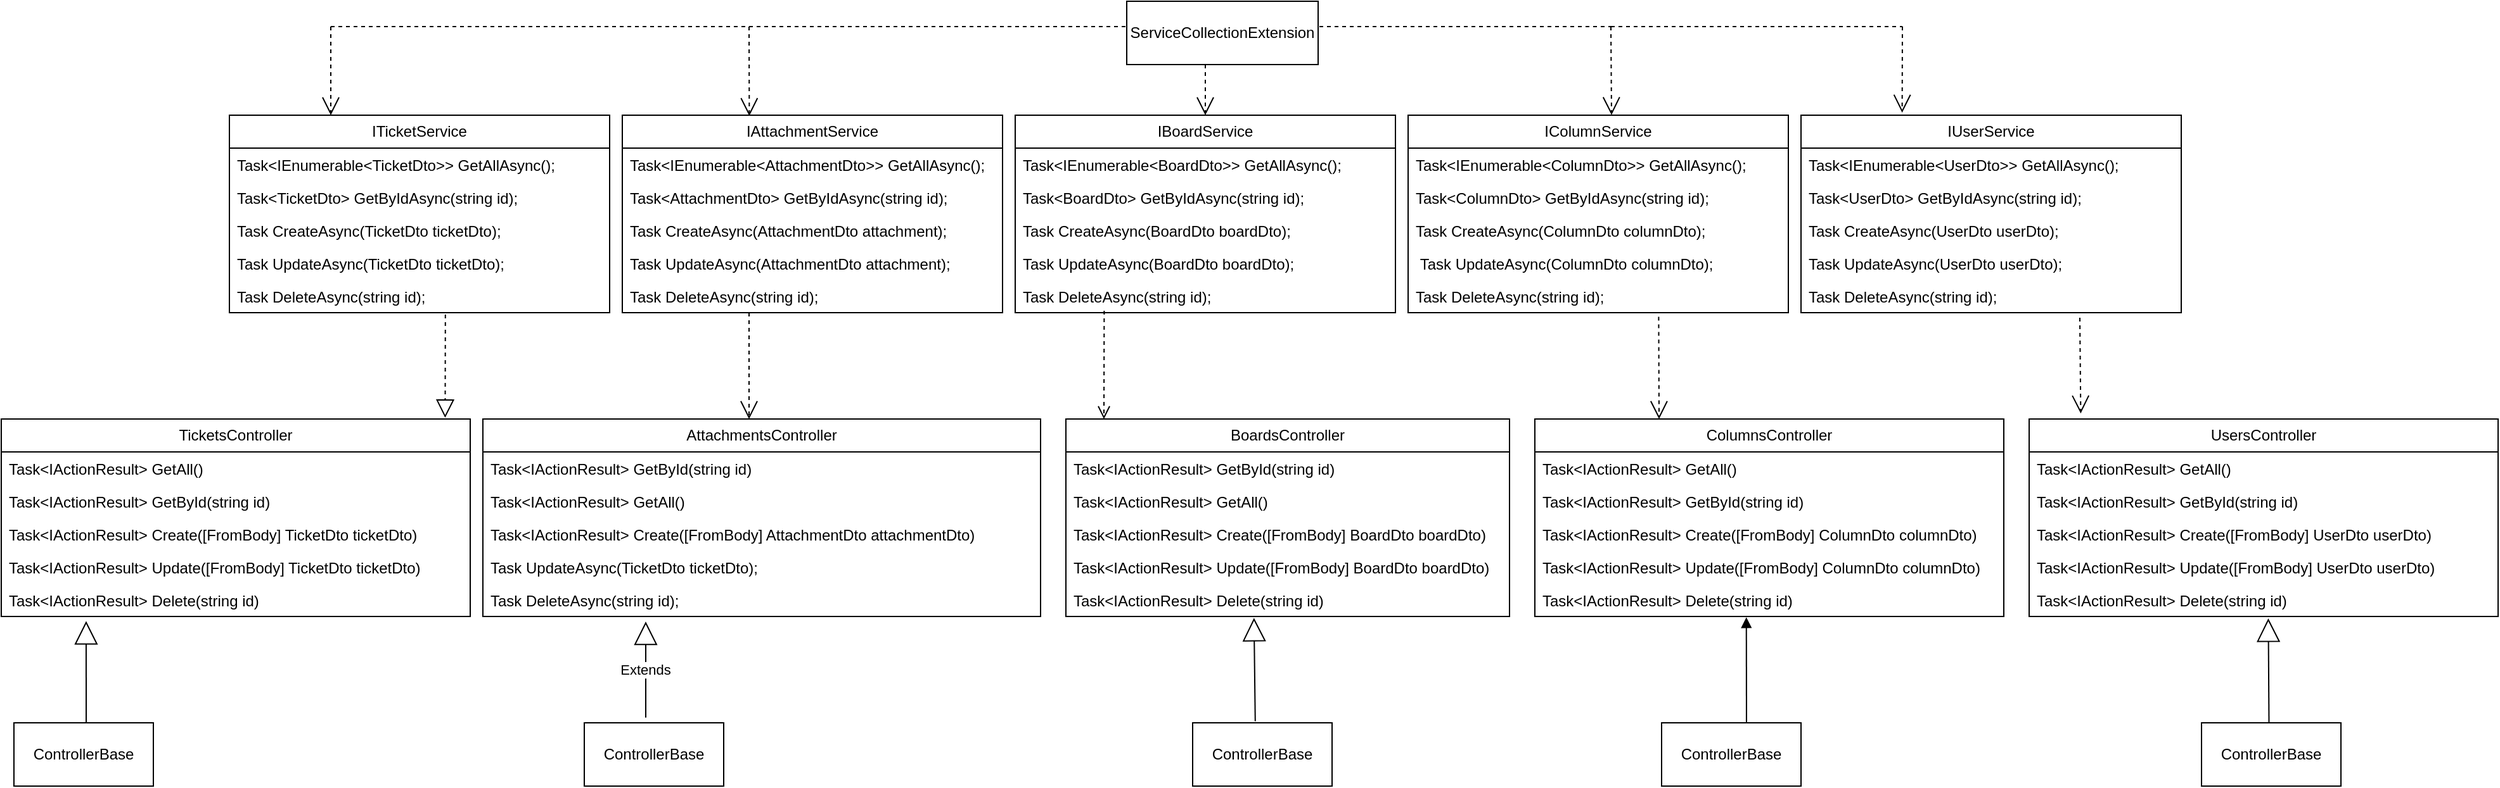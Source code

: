 <mxfile version="24.4.0" type="device">
  <diagram name="Страница — 1" id="GdhAWGmdvDHAjk9xXgg2">
    <mxGraphModel dx="3827" dy="1797" grid="1" gridSize="10" guides="1" tooltips="1" connect="1" arrows="1" fold="1" page="1" pageScale="1" pageWidth="827" pageHeight="1169" math="0" shadow="0">
      <root>
        <mxCell id="0" />
        <mxCell id="1" parent="0" />
        <mxCell id="c2CtJ0-yoynNE8FyPomI-1" value="ServiceCollectionExtension" style="html=1;whiteSpace=wrap;" vertex="1" parent="1">
          <mxGeometry x="338" y="30" width="151" height="50" as="geometry" />
        </mxCell>
        <mxCell id="c2CtJ0-yoynNE8FyPomI-6" value="IAttachmentService" style="swimlane;fontStyle=0;childLayout=stackLayout;horizontal=1;startSize=26;fillColor=none;horizontalStack=0;resizeParent=1;resizeParentMax=0;resizeLast=0;collapsible=1;marginBottom=0;whiteSpace=wrap;html=1;" vertex="1" parent="1">
          <mxGeometry x="-60" y="120" width="300" height="156" as="geometry" />
        </mxCell>
        <mxCell id="c2CtJ0-yoynNE8FyPomI-7" value="Task&amp;lt;IEnumerable&amp;lt;AttachmentDto&amp;gt;&amp;gt; GetAllAsync();" style="text;strokeColor=none;fillColor=none;align=left;verticalAlign=top;spacingLeft=4;spacingRight=4;overflow=hidden;rotatable=0;points=[[0,0.5],[1,0.5]];portConstraint=eastwest;whiteSpace=wrap;html=1;" vertex="1" parent="c2CtJ0-yoynNE8FyPomI-6">
          <mxGeometry y="26" width="300" height="26" as="geometry" />
        </mxCell>
        <mxCell id="c2CtJ0-yoynNE8FyPomI-8" value="Task&amp;lt;AttachmentDto&amp;gt; GetByIdAsync(string id);" style="text;strokeColor=none;fillColor=none;align=left;verticalAlign=top;spacingLeft=4;spacingRight=4;overflow=hidden;rotatable=0;points=[[0,0.5],[1,0.5]];portConstraint=eastwest;whiteSpace=wrap;html=1;" vertex="1" parent="c2CtJ0-yoynNE8FyPomI-6">
          <mxGeometry y="52" width="300" height="26" as="geometry" />
        </mxCell>
        <mxCell id="c2CtJ0-yoynNE8FyPomI-9" value="Task CreateAsync(AttachmentDto attachment);" style="text;strokeColor=none;fillColor=none;align=left;verticalAlign=top;spacingLeft=4;spacingRight=4;overflow=hidden;rotatable=0;points=[[0,0.5],[1,0.5]];portConstraint=eastwest;whiteSpace=wrap;html=1;" vertex="1" parent="c2CtJ0-yoynNE8FyPomI-6">
          <mxGeometry y="78" width="300" height="26" as="geometry" />
        </mxCell>
        <mxCell id="c2CtJ0-yoynNE8FyPomI-10" value="Task UpdateAsync(AttachmentDto attachment);" style="text;strokeColor=none;fillColor=none;align=left;verticalAlign=top;spacingLeft=4;spacingRight=4;overflow=hidden;rotatable=0;points=[[0,0.5],[1,0.5]];portConstraint=eastwest;whiteSpace=wrap;html=1;" vertex="1" parent="c2CtJ0-yoynNE8FyPomI-6">
          <mxGeometry y="104" width="300" height="26" as="geometry" />
        </mxCell>
        <mxCell id="c2CtJ0-yoynNE8FyPomI-11" value="Task DeleteAsync(string id);" style="text;strokeColor=none;fillColor=none;align=left;verticalAlign=top;spacingLeft=4;spacingRight=4;overflow=hidden;rotatable=0;points=[[0,0.5],[1,0.5]];portConstraint=eastwest;whiteSpace=wrap;html=1;" vertex="1" parent="c2CtJ0-yoynNE8FyPomI-6">
          <mxGeometry y="130" width="300" height="26" as="geometry" />
        </mxCell>
        <mxCell id="c2CtJ0-yoynNE8FyPomI-14" value="IBoardService" style="swimlane;fontStyle=0;childLayout=stackLayout;horizontal=1;startSize=26;fillColor=none;horizontalStack=0;resizeParent=1;resizeParentMax=0;resizeLast=0;collapsible=1;marginBottom=0;whiteSpace=wrap;html=1;" vertex="1" parent="1">
          <mxGeometry x="250" y="120" width="300" height="156" as="geometry" />
        </mxCell>
        <mxCell id="c2CtJ0-yoynNE8FyPomI-15" value="Task&amp;lt;IEnumerable&amp;lt;BoardDto&amp;gt;&amp;gt; GetAllAsync();" style="text;strokeColor=none;fillColor=none;align=left;verticalAlign=top;spacingLeft=4;spacingRight=4;overflow=hidden;rotatable=0;points=[[0,0.5],[1,0.5]];portConstraint=eastwest;whiteSpace=wrap;html=1;" vertex="1" parent="c2CtJ0-yoynNE8FyPomI-14">
          <mxGeometry y="26" width="300" height="26" as="geometry" />
        </mxCell>
        <mxCell id="c2CtJ0-yoynNE8FyPomI-16" value="Task&amp;lt;BoardDto&amp;gt; GetByIdAsync(string id);" style="text;strokeColor=none;fillColor=none;align=left;verticalAlign=top;spacingLeft=4;spacingRight=4;overflow=hidden;rotatable=0;points=[[0,0.5],[1,0.5]];portConstraint=eastwest;whiteSpace=wrap;html=1;" vertex="1" parent="c2CtJ0-yoynNE8FyPomI-14">
          <mxGeometry y="52" width="300" height="26" as="geometry" />
        </mxCell>
        <mxCell id="c2CtJ0-yoynNE8FyPomI-17" value="Task CreateAsync(BoardDto boardDto);" style="text;strokeColor=none;fillColor=none;align=left;verticalAlign=top;spacingLeft=4;spacingRight=4;overflow=hidden;rotatable=0;points=[[0,0.5],[1,0.5]];portConstraint=eastwest;whiteSpace=wrap;html=1;" vertex="1" parent="c2CtJ0-yoynNE8FyPomI-14">
          <mxGeometry y="78" width="300" height="26" as="geometry" />
        </mxCell>
        <mxCell id="c2CtJ0-yoynNE8FyPomI-18" value="Task UpdateAsync(BoardDto boardDto);" style="text;strokeColor=none;fillColor=none;align=left;verticalAlign=top;spacingLeft=4;spacingRight=4;overflow=hidden;rotatable=0;points=[[0,0.5],[1,0.5]];portConstraint=eastwest;whiteSpace=wrap;html=1;" vertex="1" parent="c2CtJ0-yoynNE8FyPomI-14">
          <mxGeometry y="104" width="300" height="26" as="geometry" />
        </mxCell>
        <mxCell id="c2CtJ0-yoynNE8FyPomI-19" value="Task DeleteAsync(string id);" style="text;strokeColor=none;fillColor=none;align=left;verticalAlign=top;spacingLeft=4;spacingRight=4;overflow=hidden;rotatable=0;points=[[0,0.5],[1,0.5]];portConstraint=eastwest;whiteSpace=wrap;html=1;" vertex="1" parent="c2CtJ0-yoynNE8FyPomI-14">
          <mxGeometry y="130" width="300" height="26" as="geometry" />
        </mxCell>
        <mxCell id="c2CtJ0-yoynNE8FyPomI-23" value="IColumnService" style="swimlane;fontStyle=0;childLayout=stackLayout;horizontal=1;startSize=26;fillColor=none;horizontalStack=0;resizeParent=1;resizeParentMax=0;resizeLast=0;collapsible=1;marginBottom=0;whiteSpace=wrap;html=1;" vertex="1" parent="1">
          <mxGeometry x="560" y="120" width="300" height="156" as="geometry" />
        </mxCell>
        <mxCell id="c2CtJ0-yoynNE8FyPomI-24" value="Task&amp;lt;IEnumerable&amp;lt;ColumnDto&amp;gt;&amp;gt; GetAllAsync();" style="text;strokeColor=none;fillColor=none;align=left;verticalAlign=top;spacingLeft=4;spacingRight=4;overflow=hidden;rotatable=0;points=[[0,0.5],[1,0.5]];portConstraint=eastwest;whiteSpace=wrap;html=1;" vertex="1" parent="c2CtJ0-yoynNE8FyPomI-23">
          <mxGeometry y="26" width="300" height="26" as="geometry" />
        </mxCell>
        <mxCell id="c2CtJ0-yoynNE8FyPomI-25" value="Task&amp;lt;ColumnDto&amp;gt; GetByIdAsync(string id);" style="text;strokeColor=none;fillColor=none;align=left;verticalAlign=top;spacingLeft=4;spacingRight=4;overflow=hidden;rotatable=0;points=[[0,0.5],[1,0.5]];portConstraint=eastwest;whiteSpace=wrap;html=1;" vertex="1" parent="c2CtJ0-yoynNE8FyPomI-23">
          <mxGeometry y="52" width="300" height="26" as="geometry" />
        </mxCell>
        <mxCell id="c2CtJ0-yoynNE8FyPomI-26" value="Task CreateAsync(ColumnDto сolumnDto);" style="text;strokeColor=none;fillColor=none;align=left;verticalAlign=top;spacingLeft=4;spacingRight=4;overflow=hidden;rotatable=0;points=[[0,0.5],[1,0.5]];portConstraint=eastwest;whiteSpace=wrap;html=1;" vertex="1" parent="c2CtJ0-yoynNE8FyPomI-23">
          <mxGeometry y="78" width="300" height="26" as="geometry" />
        </mxCell>
        <mxCell id="c2CtJ0-yoynNE8FyPomI-27" value="&amp;nbsp;Task UpdateAsync(ColumnDto сolumnDto);" style="text;strokeColor=none;fillColor=none;align=left;verticalAlign=top;spacingLeft=4;spacingRight=4;overflow=hidden;rotatable=0;points=[[0,0.5],[1,0.5]];portConstraint=eastwest;whiteSpace=wrap;html=1;" vertex="1" parent="c2CtJ0-yoynNE8FyPomI-23">
          <mxGeometry y="104" width="300" height="26" as="geometry" />
        </mxCell>
        <mxCell id="c2CtJ0-yoynNE8FyPomI-28" value="Task DeleteAsync(string id);" style="text;strokeColor=none;fillColor=none;align=left;verticalAlign=top;spacingLeft=4;spacingRight=4;overflow=hidden;rotatable=0;points=[[0,0.5],[1,0.5]];portConstraint=eastwest;whiteSpace=wrap;html=1;" vertex="1" parent="c2CtJ0-yoynNE8FyPomI-23">
          <mxGeometry y="130" width="300" height="26" as="geometry" />
        </mxCell>
        <mxCell id="c2CtJ0-yoynNE8FyPomI-31" value="ITicketService" style="swimlane;fontStyle=0;childLayout=stackLayout;horizontal=1;startSize=26;fillColor=none;horizontalStack=0;resizeParent=1;resizeParentMax=0;resizeLast=0;collapsible=1;marginBottom=0;whiteSpace=wrap;html=1;" vertex="1" parent="1">
          <mxGeometry x="-370" y="120" width="300" height="156" as="geometry" />
        </mxCell>
        <mxCell id="c2CtJ0-yoynNE8FyPomI-32" value="Task&amp;lt;IEnumerable&amp;lt;TicketDto&amp;gt;&amp;gt; GetAllAsync();" style="text;strokeColor=none;fillColor=none;align=left;verticalAlign=top;spacingLeft=4;spacingRight=4;overflow=hidden;rotatable=0;points=[[0,0.5],[1,0.5]];portConstraint=eastwest;whiteSpace=wrap;html=1;" vertex="1" parent="c2CtJ0-yoynNE8FyPomI-31">
          <mxGeometry y="26" width="300" height="26" as="geometry" />
        </mxCell>
        <mxCell id="c2CtJ0-yoynNE8FyPomI-33" value="Task&amp;lt;TicketDto&amp;gt; GetByIdAsync(string id);" style="text;strokeColor=none;fillColor=none;align=left;verticalAlign=top;spacingLeft=4;spacingRight=4;overflow=hidden;rotatable=0;points=[[0,0.5],[1,0.5]];portConstraint=eastwest;whiteSpace=wrap;html=1;" vertex="1" parent="c2CtJ0-yoynNE8FyPomI-31">
          <mxGeometry y="52" width="300" height="26" as="geometry" />
        </mxCell>
        <mxCell id="c2CtJ0-yoynNE8FyPomI-34" value="Task CreateAsync(TicketDto ticketDto);" style="text;strokeColor=none;fillColor=none;align=left;verticalAlign=top;spacingLeft=4;spacingRight=4;overflow=hidden;rotatable=0;points=[[0,0.5],[1,0.5]];portConstraint=eastwest;whiteSpace=wrap;html=1;" vertex="1" parent="c2CtJ0-yoynNE8FyPomI-31">
          <mxGeometry y="78" width="300" height="26" as="geometry" />
        </mxCell>
        <mxCell id="c2CtJ0-yoynNE8FyPomI-35" value="Task UpdateAsync(TicketDto ticketDto);" style="text;strokeColor=none;fillColor=none;align=left;verticalAlign=top;spacingLeft=4;spacingRight=4;overflow=hidden;rotatable=0;points=[[0,0.5],[1,0.5]];portConstraint=eastwest;whiteSpace=wrap;html=1;" vertex="1" parent="c2CtJ0-yoynNE8FyPomI-31">
          <mxGeometry y="104" width="300" height="26" as="geometry" />
        </mxCell>
        <mxCell id="c2CtJ0-yoynNE8FyPomI-36" value="Task DeleteAsync(string id);" style="text;strokeColor=none;fillColor=none;align=left;verticalAlign=top;spacingLeft=4;spacingRight=4;overflow=hidden;rotatable=0;points=[[0,0.5],[1,0.5]];portConstraint=eastwest;whiteSpace=wrap;html=1;" vertex="1" parent="c2CtJ0-yoynNE8FyPomI-31">
          <mxGeometry y="130" width="300" height="26" as="geometry" />
        </mxCell>
        <mxCell id="c2CtJ0-yoynNE8FyPomI-40" value="IUserService" style="swimlane;fontStyle=0;childLayout=stackLayout;horizontal=1;startSize=26;fillColor=none;horizontalStack=0;resizeParent=1;resizeParentMax=0;resizeLast=0;collapsible=1;marginBottom=0;whiteSpace=wrap;html=1;" vertex="1" parent="1">
          <mxGeometry x="870" y="120" width="300" height="156" as="geometry" />
        </mxCell>
        <mxCell id="c2CtJ0-yoynNE8FyPomI-41" value="Task&amp;lt;IEnumerable&amp;lt;UserDto&amp;gt;&amp;gt; GetAllAsync();" style="text;strokeColor=none;fillColor=none;align=left;verticalAlign=top;spacingLeft=4;spacingRight=4;overflow=hidden;rotatable=0;points=[[0,0.5],[1,0.5]];portConstraint=eastwest;whiteSpace=wrap;html=1;" vertex="1" parent="c2CtJ0-yoynNE8FyPomI-40">
          <mxGeometry y="26" width="300" height="26" as="geometry" />
        </mxCell>
        <mxCell id="c2CtJ0-yoynNE8FyPomI-42" value="Task&amp;lt;UserDto&amp;gt; GetByIdAsync(string id);" style="text;strokeColor=none;fillColor=none;align=left;verticalAlign=top;spacingLeft=4;spacingRight=4;overflow=hidden;rotatable=0;points=[[0,0.5],[1,0.5]];portConstraint=eastwest;whiteSpace=wrap;html=1;" vertex="1" parent="c2CtJ0-yoynNE8FyPomI-40">
          <mxGeometry y="52" width="300" height="26" as="geometry" />
        </mxCell>
        <mxCell id="c2CtJ0-yoynNE8FyPomI-43" value="Task CreateAsync(UserDto userDto);" style="text;strokeColor=none;fillColor=none;align=left;verticalAlign=top;spacingLeft=4;spacingRight=4;overflow=hidden;rotatable=0;points=[[0,0.5],[1,0.5]];portConstraint=eastwest;whiteSpace=wrap;html=1;" vertex="1" parent="c2CtJ0-yoynNE8FyPomI-40">
          <mxGeometry y="78" width="300" height="26" as="geometry" />
        </mxCell>
        <mxCell id="c2CtJ0-yoynNE8FyPomI-44" value="Task UpdateAsync(UserDto userDto);" style="text;strokeColor=none;fillColor=none;align=left;verticalAlign=top;spacingLeft=4;spacingRight=4;overflow=hidden;rotatable=0;points=[[0,0.5],[1,0.5]];portConstraint=eastwest;whiteSpace=wrap;html=1;" vertex="1" parent="c2CtJ0-yoynNE8FyPomI-40">
          <mxGeometry y="104" width="300" height="26" as="geometry" />
        </mxCell>
        <mxCell id="c2CtJ0-yoynNE8FyPomI-45" value="Task DeleteAsync(string id);" style="text;strokeColor=none;fillColor=none;align=left;verticalAlign=top;spacingLeft=4;spacingRight=4;overflow=hidden;rotatable=0;points=[[0,0.5],[1,0.5]];portConstraint=eastwest;whiteSpace=wrap;html=1;" vertex="1" parent="c2CtJ0-yoynNE8FyPomI-40">
          <mxGeometry y="130" width="300" height="26" as="geometry" />
        </mxCell>
        <mxCell id="c2CtJ0-yoynNE8FyPomI-47" value="" style="endArrow=none;dashed=1;html=1;rounded=0;entryX=-0.004;entryY=0.399;entryDx=0;entryDy=0;entryPerimeter=0;" edge="1" parent="1" target="c2CtJ0-yoynNE8FyPomI-1">
          <mxGeometry width="50" height="50" relative="1" as="geometry">
            <mxPoint x="-290" y="50" as="sourcePoint" />
            <mxPoint x="328" y="55.0" as="targetPoint" />
          </mxGeometry>
        </mxCell>
        <mxCell id="c2CtJ0-yoynNE8FyPomI-48" value="" style="endArrow=open;endSize=12;dashed=1;html=1;rounded=0;entryX=0.3;entryY=-0.01;entryDx=0;entryDy=0;entryPerimeter=0;" edge="1" parent="1">
          <mxGeometry width="160" relative="1" as="geometry">
            <mxPoint x="-290" y="50" as="sourcePoint" />
            <mxPoint x="-290" y="120" as="targetPoint" />
          </mxGeometry>
        </mxCell>
        <mxCell id="c2CtJ0-yoynNE8FyPomI-49" value="" style="endArrow=open;endSize=12;dashed=1;html=1;rounded=0;entryX=0.334;entryY=0.004;entryDx=0;entryDy=0;entryPerimeter=0;" edge="1" parent="1" target="c2CtJ0-yoynNE8FyPomI-6">
          <mxGeometry width="160" relative="1" as="geometry">
            <mxPoint x="40" y="50" as="sourcePoint" />
            <mxPoint x="200" y="70" as="targetPoint" />
          </mxGeometry>
        </mxCell>
        <mxCell id="c2CtJ0-yoynNE8FyPomI-50" value="" style="endArrow=open;endSize=12;dashed=1;html=1;rounded=0;entryX=0.5;entryY=0;entryDx=0;entryDy=0;" edge="1" parent="1" target="c2CtJ0-yoynNE8FyPomI-14">
          <mxGeometry width="160" relative="1" as="geometry">
            <mxPoint x="400" y="80" as="sourcePoint" />
            <mxPoint x="560" y="80" as="targetPoint" />
          </mxGeometry>
        </mxCell>
        <mxCell id="c2CtJ0-yoynNE8FyPomI-51" value="" style="endArrow=none;dashed=1;html=1;rounded=0;" edge="1" parent="1">
          <mxGeometry width="50" height="50" relative="1" as="geometry">
            <mxPoint x="490" y="50" as="sourcePoint" />
            <mxPoint x="720" y="50" as="targetPoint" />
          </mxGeometry>
        </mxCell>
        <mxCell id="c2CtJ0-yoynNE8FyPomI-52" value="" style="endArrow=open;endSize=12;dashed=1;html=1;rounded=0;entryX=0.535;entryY=-0.001;entryDx=0;entryDy=0;entryPerimeter=0;" edge="1" parent="1" target="c2CtJ0-yoynNE8FyPomI-23">
          <mxGeometry width="160" relative="1" as="geometry">
            <mxPoint x="720" y="50" as="sourcePoint" />
            <mxPoint x="880" y="70" as="targetPoint" />
          </mxGeometry>
        </mxCell>
        <mxCell id="c2CtJ0-yoynNE8FyPomI-53" value="" style="endArrow=none;dashed=1;html=1;rounded=0;" edge="1" parent="1">
          <mxGeometry width="50" height="50" relative="1" as="geometry">
            <mxPoint x="720" y="50" as="sourcePoint" />
            <mxPoint x="950" y="50" as="targetPoint" />
          </mxGeometry>
        </mxCell>
        <mxCell id="c2CtJ0-yoynNE8FyPomI-54" value="" style="endArrow=open;endSize=12;dashed=1;html=1;rounded=0;entryX=0.266;entryY=-0.013;entryDx=0;entryDy=0;entryPerimeter=0;" edge="1" parent="1" target="c2CtJ0-yoynNE8FyPomI-40">
          <mxGeometry width="160" relative="1" as="geometry">
            <mxPoint x="950" y="50" as="sourcePoint" />
            <mxPoint x="1090" y="70" as="targetPoint" />
          </mxGeometry>
        </mxCell>
        <mxCell id="c2CtJ0-yoynNE8FyPomI-57" value="" style="endArrow=block;dashed=1;endFill=0;endSize=12;html=1;rounded=0;exitX=0.568;exitY=1.057;exitDx=0;exitDy=0;exitPerimeter=0;entryX=0.587;entryY=-0.019;entryDx=0;entryDy=0;entryPerimeter=0;" edge="1" parent="1" source="c2CtJ0-yoynNE8FyPomI-36">
          <mxGeometry width="160" relative="1" as="geometry">
            <mxPoint x="-270" y="300" as="sourcePoint" />
            <mxPoint x="-199.77" y="359.05" as="targetPoint" />
          </mxGeometry>
        </mxCell>
        <mxCell id="c2CtJ0-yoynNE8FyPomI-58" value="AttachmentsController" style="swimlane;fontStyle=0;childLayout=stackLayout;horizontal=1;startSize=26;fillColor=none;horizontalStack=0;resizeParent=1;resizeParentMax=0;resizeLast=0;collapsible=1;marginBottom=0;whiteSpace=wrap;html=1;" vertex="1" parent="1">
          <mxGeometry x="-170" y="360" width="440" height="156" as="geometry" />
        </mxCell>
        <mxCell id="c2CtJ0-yoynNE8FyPomI-60" value="Task&amp;lt;IActionResult&amp;gt; GetById(string id)" style="text;strokeColor=none;fillColor=none;align=left;verticalAlign=top;spacingLeft=4;spacingRight=4;overflow=hidden;rotatable=0;points=[[0,0.5],[1,0.5]];portConstraint=eastwest;whiteSpace=wrap;html=1;" vertex="1" parent="c2CtJ0-yoynNE8FyPomI-58">
          <mxGeometry y="26" width="440" height="26" as="geometry" />
        </mxCell>
        <mxCell id="c2CtJ0-yoynNE8FyPomI-59" value="Task&amp;lt;IActionResult&amp;gt; GetAll()" style="text;strokeColor=none;fillColor=none;align=left;verticalAlign=top;spacingLeft=4;spacingRight=4;overflow=hidden;rotatable=0;points=[[0,0.5],[1,0.5]];portConstraint=eastwest;whiteSpace=wrap;html=1;" vertex="1" parent="c2CtJ0-yoynNE8FyPomI-58">
          <mxGeometry y="52" width="440" height="26" as="geometry" />
        </mxCell>
        <mxCell id="c2CtJ0-yoynNE8FyPomI-61" value="Task&amp;lt;IActionResult&amp;gt; Create([FromBody] AttachmentDto attachmentDto)" style="text;strokeColor=none;fillColor=none;align=left;verticalAlign=top;spacingLeft=4;spacingRight=4;overflow=hidden;rotatable=0;points=[[0,0.5],[1,0.5]];portConstraint=eastwest;whiteSpace=wrap;html=1;" vertex="1" parent="c2CtJ0-yoynNE8FyPomI-58">
          <mxGeometry y="78" width="440" height="26" as="geometry" />
        </mxCell>
        <mxCell id="c2CtJ0-yoynNE8FyPomI-62" value="Task UpdateAsync(TicketDto ticketDto);" style="text;strokeColor=none;fillColor=none;align=left;verticalAlign=top;spacingLeft=4;spacingRight=4;overflow=hidden;rotatable=0;points=[[0,0.5],[1,0.5]];portConstraint=eastwest;whiteSpace=wrap;html=1;" vertex="1" parent="c2CtJ0-yoynNE8FyPomI-58">
          <mxGeometry y="104" width="440" height="26" as="geometry" />
        </mxCell>
        <mxCell id="c2CtJ0-yoynNE8FyPomI-63" value="Task DeleteAsync(string id);" style="text;strokeColor=none;fillColor=none;align=left;verticalAlign=top;spacingLeft=4;spacingRight=4;overflow=hidden;rotatable=0;points=[[0,0.5],[1,0.5]];portConstraint=eastwest;whiteSpace=wrap;html=1;" vertex="1" parent="c2CtJ0-yoynNE8FyPomI-58">
          <mxGeometry y="130" width="440" height="26" as="geometry" />
        </mxCell>
        <mxCell id="c2CtJ0-yoynNE8FyPomI-64" value="" style="endArrow=open;endSize=12;dashed=1;html=1;rounded=0;" edge="1" parent="1">
          <mxGeometry width="160" relative="1" as="geometry">
            <mxPoint x="40" y="276" as="sourcePoint" />
            <mxPoint x="40" y="360" as="targetPoint" />
          </mxGeometry>
        </mxCell>
        <mxCell id="c2CtJ0-yoynNE8FyPomI-67" value="BoardsController" style="swimlane;fontStyle=0;childLayout=stackLayout;horizontal=1;startSize=26;fillColor=none;horizontalStack=0;resizeParent=1;resizeParentMax=0;resizeLast=0;collapsible=1;marginBottom=0;whiteSpace=wrap;html=1;" vertex="1" parent="1">
          <mxGeometry x="290" y="360" width="350" height="156" as="geometry" />
        </mxCell>
        <mxCell id="c2CtJ0-yoynNE8FyPomI-68" value="Task&amp;lt;IActionResult&amp;gt; GetById(string id)" style="text;strokeColor=none;fillColor=none;align=left;verticalAlign=top;spacingLeft=4;spacingRight=4;overflow=hidden;rotatable=0;points=[[0,0.5],[1,0.5]];portConstraint=eastwest;whiteSpace=wrap;html=1;" vertex="1" parent="c2CtJ0-yoynNE8FyPomI-67">
          <mxGeometry y="26" width="350" height="26" as="geometry" />
        </mxCell>
        <mxCell id="c2CtJ0-yoynNE8FyPomI-69" value="Task&amp;lt;IActionResult&amp;gt; GetAll()" style="text;strokeColor=none;fillColor=none;align=left;verticalAlign=top;spacingLeft=4;spacingRight=4;overflow=hidden;rotatable=0;points=[[0,0.5],[1,0.5]];portConstraint=eastwest;whiteSpace=wrap;html=1;" vertex="1" parent="c2CtJ0-yoynNE8FyPomI-67">
          <mxGeometry y="52" width="350" height="26" as="geometry" />
        </mxCell>
        <mxCell id="c2CtJ0-yoynNE8FyPomI-70" value="Task&amp;lt;IActionResult&amp;gt; Create([FromBody] BoardDto boardDto)" style="text;strokeColor=none;fillColor=none;align=left;verticalAlign=top;spacingLeft=4;spacingRight=4;overflow=hidden;rotatable=0;points=[[0,0.5],[1,0.5]];portConstraint=eastwest;whiteSpace=wrap;html=1;" vertex="1" parent="c2CtJ0-yoynNE8FyPomI-67">
          <mxGeometry y="78" width="350" height="26" as="geometry" />
        </mxCell>
        <mxCell id="c2CtJ0-yoynNE8FyPomI-71" value="Task&amp;lt;IActionResult&amp;gt; Update([FromBody] BoardDto boardDto)" style="text;strokeColor=none;fillColor=none;align=left;verticalAlign=top;spacingLeft=4;spacingRight=4;overflow=hidden;rotatable=0;points=[[0,0.5],[1,0.5]];portConstraint=eastwest;whiteSpace=wrap;html=1;" vertex="1" parent="c2CtJ0-yoynNE8FyPomI-67">
          <mxGeometry y="104" width="350" height="26" as="geometry" />
        </mxCell>
        <mxCell id="c2CtJ0-yoynNE8FyPomI-72" value="Task&amp;lt;IActionResult&amp;gt; Delete(string id)" style="text;strokeColor=none;fillColor=none;align=left;verticalAlign=top;spacingLeft=4;spacingRight=4;overflow=hidden;rotatable=0;points=[[0,0.5],[1,0.5]];portConstraint=eastwest;whiteSpace=wrap;html=1;" vertex="1" parent="c2CtJ0-yoynNE8FyPomI-67">
          <mxGeometry y="130" width="350" height="26" as="geometry" />
        </mxCell>
        <mxCell id="c2CtJ0-yoynNE8FyPomI-73" value="ColumnsController" style="swimlane;fontStyle=0;childLayout=stackLayout;horizontal=1;startSize=26;fillColor=none;horizontalStack=0;resizeParent=1;resizeParentMax=0;resizeLast=0;collapsible=1;marginBottom=0;whiteSpace=wrap;html=1;" vertex="1" parent="1">
          <mxGeometry x="660" y="360" width="370" height="156" as="geometry" />
        </mxCell>
        <mxCell id="c2CtJ0-yoynNE8FyPomI-74" value="Task&amp;lt;IActionResult&amp;gt; GetAll()" style="text;strokeColor=none;fillColor=none;align=left;verticalAlign=top;spacingLeft=4;spacingRight=4;overflow=hidden;rotatable=0;points=[[0,0.5],[1,0.5]];portConstraint=eastwest;whiteSpace=wrap;html=1;" vertex="1" parent="c2CtJ0-yoynNE8FyPomI-73">
          <mxGeometry y="26" width="370" height="26" as="geometry" />
        </mxCell>
        <mxCell id="c2CtJ0-yoynNE8FyPomI-75" value="Task&amp;lt;IActionResult&amp;gt; GetById(string id)" style="text;strokeColor=none;fillColor=none;align=left;verticalAlign=top;spacingLeft=4;spacingRight=4;overflow=hidden;rotatable=0;points=[[0,0.5],[1,0.5]];portConstraint=eastwest;whiteSpace=wrap;html=1;" vertex="1" parent="c2CtJ0-yoynNE8FyPomI-73">
          <mxGeometry y="52" width="370" height="26" as="geometry" />
        </mxCell>
        <mxCell id="c2CtJ0-yoynNE8FyPomI-76" value="Task&amp;lt;IActionResult&amp;gt; Create([FromBody] ColumnDto columnDto)" style="text;strokeColor=none;fillColor=none;align=left;verticalAlign=top;spacingLeft=4;spacingRight=4;overflow=hidden;rotatable=0;points=[[0,0.5],[1,0.5]];portConstraint=eastwest;whiteSpace=wrap;html=1;" vertex="1" parent="c2CtJ0-yoynNE8FyPomI-73">
          <mxGeometry y="78" width="370" height="26" as="geometry" />
        </mxCell>
        <mxCell id="c2CtJ0-yoynNE8FyPomI-77" value="Task&amp;lt;IActionResult&amp;gt; Update([FromBody] ColumnDto columnDto)" style="text;strokeColor=none;fillColor=none;align=left;verticalAlign=top;spacingLeft=4;spacingRight=4;overflow=hidden;rotatable=0;points=[[0,0.5],[1,0.5]];portConstraint=eastwest;whiteSpace=wrap;html=1;" vertex="1" parent="c2CtJ0-yoynNE8FyPomI-73">
          <mxGeometry y="104" width="370" height="26" as="geometry" />
        </mxCell>
        <mxCell id="c2CtJ0-yoynNE8FyPomI-78" value="Task&amp;lt;IActionResult&amp;gt; Delete(string id)" style="text;strokeColor=none;fillColor=none;align=left;verticalAlign=top;spacingLeft=4;spacingRight=4;overflow=hidden;rotatable=0;points=[[0,0.5],[1,0.5]];portConstraint=eastwest;whiteSpace=wrap;html=1;" vertex="1" parent="c2CtJ0-yoynNE8FyPomI-73">
          <mxGeometry y="130" width="370" height="26" as="geometry" />
        </mxCell>
        <mxCell id="c2CtJ0-yoynNE8FyPomI-79" value="" style="html=1;verticalAlign=bottom;endArrow=open;dashed=1;endSize=8;curved=0;rounded=0;exitX=0.234;exitY=0.942;exitDx=0;exitDy=0;exitPerimeter=0;" edge="1" parent="1" source="c2CtJ0-yoynNE8FyPomI-19">
          <mxGeometry relative="1" as="geometry">
            <mxPoint x="380" y="330" as="sourcePoint" />
            <mxPoint x="320" y="360" as="targetPoint" />
          </mxGeometry>
        </mxCell>
        <mxCell id="c2CtJ0-yoynNE8FyPomI-80" value="" style="endArrow=open;endSize=12;dashed=1;html=1;rounded=0;exitX=0.659;exitY=1.124;exitDx=0;exitDy=0;exitPerimeter=0;" edge="1" parent="1" source="c2CtJ0-yoynNE8FyPomI-28">
          <mxGeometry width="160" relative="1" as="geometry">
            <mxPoint x="690" y="350" as="sourcePoint" />
            <mxPoint x="758" y="360" as="targetPoint" />
          </mxGeometry>
        </mxCell>
        <mxCell id="c2CtJ0-yoynNE8FyPomI-81" value="TicketsController" style="swimlane;fontStyle=0;childLayout=stackLayout;horizontal=1;startSize=26;fillColor=none;horizontalStack=0;resizeParent=1;resizeParentMax=0;resizeLast=0;collapsible=1;marginBottom=0;whiteSpace=wrap;html=1;" vertex="1" parent="1">
          <mxGeometry x="-550" y="360" width="370" height="156" as="geometry" />
        </mxCell>
        <mxCell id="c2CtJ0-yoynNE8FyPomI-82" value="Task&amp;lt;IActionResult&amp;gt; GetAll()" style="text;strokeColor=none;fillColor=none;align=left;verticalAlign=top;spacingLeft=4;spacingRight=4;overflow=hidden;rotatable=0;points=[[0,0.5],[1,0.5]];portConstraint=eastwest;whiteSpace=wrap;html=1;" vertex="1" parent="c2CtJ0-yoynNE8FyPomI-81">
          <mxGeometry y="26" width="370" height="26" as="geometry" />
        </mxCell>
        <mxCell id="c2CtJ0-yoynNE8FyPomI-83" value="Task&amp;lt;IActionResult&amp;gt; GetById(string id)" style="text;strokeColor=none;fillColor=none;align=left;verticalAlign=top;spacingLeft=4;spacingRight=4;overflow=hidden;rotatable=0;points=[[0,0.5],[1,0.5]];portConstraint=eastwest;whiteSpace=wrap;html=1;" vertex="1" parent="c2CtJ0-yoynNE8FyPomI-81">
          <mxGeometry y="52" width="370" height="26" as="geometry" />
        </mxCell>
        <mxCell id="c2CtJ0-yoynNE8FyPomI-84" value="Task&amp;lt;IActionResult&amp;gt; Create([FromBody] TicketDto ticketDto)" style="text;strokeColor=none;fillColor=none;align=left;verticalAlign=top;spacingLeft=4;spacingRight=4;overflow=hidden;rotatable=0;points=[[0,0.5],[1,0.5]];portConstraint=eastwest;whiteSpace=wrap;html=1;" vertex="1" parent="c2CtJ0-yoynNE8FyPomI-81">
          <mxGeometry y="78" width="370" height="26" as="geometry" />
        </mxCell>
        <mxCell id="c2CtJ0-yoynNE8FyPomI-85" value="Task&amp;lt;IActionResult&amp;gt; Update([FromBody] TicketDto ticketDto)" style="text;strokeColor=none;fillColor=none;align=left;verticalAlign=top;spacingLeft=4;spacingRight=4;overflow=hidden;rotatable=0;points=[[0,0.5],[1,0.5]];portConstraint=eastwest;whiteSpace=wrap;html=1;" vertex="1" parent="c2CtJ0-yoynNE8FyPomI-81">
          <mxGeometry y="104" width="370" height="26" as="geometry" />
        </mxCell>
        <mxCell id="c2CtJ0-yoynNE8FyPomI-86" value="Task&amp;lt;IActionResult&amp;gt; Delete(string id)" style="text;strokeColor=none;fillColor=none;align=left;verticalAlign=top;spacingLeft=4;spacingRight=4;overflow=hidden;rotatable=0;points=[[0,0.5],[1,0.5]];portConstraint=eastwest;whiteSpace=wrap;html=1;" vertex="1" parent="c2CtJ0-yoynNE8FyPomI-81">
          <mxGeometry y="130" width="370" height="26" as="geometry" />
        </mxCell>
        <mxCell id="c2CtJ0-yoynNE8FyPomI-88" value="UsersController" style="swimlane;fontStyle=0;childLayout=stackLayout;horizontal=1;startSize=26;fillColor=none;horizontalStack=0;resizeParent=1;resizeParentMax=0;resizeLast=0;collapsible=1;marginBottom=0;whiteSpace=wrap;html=1;" vertex="1" parent="1">
          <mxGeometry x="1050" y="360" width="370" height="156" as="geometry" />
        </mxCell>
        <mxCell id="c2CtJ0-yoynNE8FyPomI-89" value="Task&amp;lt;IActionResult&amp;gt; GetAll()" style="text;strokeColor=none;fillColor=none;align=left;verticalAlign=top;spacingLeft=4;spacingRight=4;overflow=hidden;rotatable=0;points=[[0,0.5],[1,0.5]];portConstraint=eastwest;whiteSpace=wrap;html=1;" vertex="1" parent="c2CtJ0-yoynNE8FyPomI-88">
          <mxGeometry y="26" width="370" height="26" as="geometry" />
        </mxCell>
        <mxCell id="c2CtJ0-yoynNE8FyPomI-90" value="Task&amp;lt;IActionResult&amp;gt; GetById(string id)" style="text;strokeColor=none;fillColor=none;align=left;verticalAlign=top;spacingLeft=4;spacingRight=4;overflow=hidden;rotatable=0;points=[[0,0.5],[1,0.5]];portConstraint=eastwest;whiteSpace=wrap;html=1;" vertex="1" parent="c2CtJ0-yoynNE8FyPomI-88">
          <mxGeometry y="52" width="370" height="26" as="geometry" />
        </mxCell>
        <mxCell id="c2CtJ0-yoynNE8FyPomI-91" value="Task&amp;lt;IActionResult&amp;gt; Create([FromBody] UserDto userDto)" style="text;strokeColor=none;fillColor=none;align=left;verticalAlign=top;spacingLeft=4;spacingRight=4;overflow=hidden;rotatable=0;points=[[0,0.5],[1,0.5]];portConstraint=eastwest;whiteSpace=wrap;html=1;" vertex="1" parent="c2CtJ0-yoynNE8FyPomI-88">
          <mxGeometry y="78" width="370" height="26" as="geometry" />
        </mxCell>
        <mxCell id="c2CtJ0-yoynNE8FyPomI-92" value="Task&amp;lt;IActionResult&amp;gt; Update([FromBody] UserDto userDto)" style="text;strokeColor=none;fillColor=none;align=left;verticalAlign=top;spacingLeft=4;spacingRight=4;overflow=hidden;rotatable=0;points=[[0,0.5],[1,0.5]];portConstraint=eastwest;whiteSpace=wrap;html=1;" vertex="1" parent="c2CtJ0-yoynNE8FyPomI-88">
          <mxGeometry y="104" width="370" height="26" as="geometry" />
        </mxCell>
        <mxCell id="c2CtJ0-yoynNE8FyPomI-93" value="Task&amp;lt;IActionResult&amp;gt; Delete(string id)" style="text;strokeColor=none;fillColor=none;align=left;verticalAlign=top;spacingLeft=4;spacingRight=4;overflow=hidden;rotatable=0;points=[[0,0.5],[1,0.5]];portConstraint=eastwest;whiteSpace=wrap;html=1;" vertex="1" parent="c2CtJ0-yoynNE8FyPomI-88">
          <mxGeometry y="130" width="370" height="26" as="geometry" />
        </mxCell>
        <mxCell id="c2CtJ0-yoynNE8FyPomI-94" value="" style="endArrow=open;endSize=12;dashed=1;html=1;rounded=0;entryX=0.11;entryY=-0.028;entryDx=0;entryDy=0;entryPerimeter=0;" edge="1" parent="1" target="c2CtJ0-yoynNE8FyPomI-88">
          <mxGeometry width="160" relative="1" as="geometry">
            <mxPoint x="1090" y="280" as="sourcePoint" />
            <mxPoint x="1250" y="320" as="targetPoint" />
          </mxGeometry>
        </mxCell>
        <mxCell id="c2CtJ0-yoynNE8FyPomI-95" value="" style="endArrow=block;endSize=16;endFill=0;html=1;rounded=0;entryX=0.181;entryY=1.139;entryDx=0;entryDy=0;entryPerimeter=0;" edge="1" parent="1" target="c2CtJ0-yoynNE8FyPomI-86">
          <mxGeometry width="160" relative="1" as="geometry">
            <mxPoint x="-483" y="600" as="sourcePoint" />
            <mxPoint x="-370" y="630" as="targetPoint" />
          </mxGeometry>
        </mxCell>
        <mxCell id="c2CtJ0-yoynNE8FyPomI-96" value="ControllerBase" style="html=1;whiteSpace=wrap;" vertex="1" parent="1">
          <mxGeometry x="-540" y="600" width="110" height="50" as="geometry" />
        </mxCell>
        <mxCell id="c2CtJ0-yoynNE8FyPomI-97" value="ControllerBase" style="html=1;whiteSpace=wrap;" vertex="1" parent="1">
          <mxGeometry x="-90" y="600" width="110" height="50" as="geometry" />
        </mxCell>
        <mxCell id="c2CtJ0-yoynNE8FyPomI-98" value="Extends" style="endArrow=block;endSize=16;endFill=0;html=1;rounded=0;exitX=0.441;exitY=-0.083;exitDx=0;exitDy=0;exitPerimeter=0;entryX=0.292;entryY=1.154;entryDx=0;entryDy=0;entryPerimeter=0;" edge="1" parent="1" source="c2CtJ0-yoynNE8FyPomI-97" target="c2CtJ0-yoynNE8FyPomI-63">
          <mxGeometry width="160" relative="1" as="geometry">
            <mxPoint x="-160" y="560" as="sourcePoint" />
            <mxPoint y="560" as="targetPoint" />
          </mxGeometry>
        </mxCell>
        <mxCell id="c2CtJ0-yoynNE8FyPomI-99" value="ControllerBase" style="html=1;whiteSpace=wrap;" vertex="1" parent="1">
          <mxGeometry x="390" y="600" width="110" height="50" as="geometry" />
        </mxCell>
        <mxCell id="c2CtJ0-yoynNE8FyPomI-101" value="" style="endArrow=block;endSize=16;endFill=0;html=1;rounded=0;entryX=0.424;entryY=1.043;entryDx=0;entryDy=0;entryPerimeter=0;exitX=0.449;exitY=-0.024;exitDx=0;exitDy=0;exitPerimeter=0;" edge="1" parent="1" source="c2CtJ0-yoynNE8FyPomI-99" target="c2CtJ0-yoynNE8FyPomI-72">
          <mxGeometry width="160" relative="1" as="geometry">
            <mxPoint x="390" y="560" as="sourcePoint" />
            <mxPoint x="550" y="560" as="targetPoint" />
          </mxGeometry>
        </mxCell>
        <mxCell id="c2CtJ0-yoynNE8FyPomI-102" value="ControllerBase" style="html=1;whiteSpace=wrap;" vertex="1" parent="1">
          <mxGeometry x="760" y="600" width="110" height="50" as="geometry" />
        </mxCell>
        <mxCell id="c2CtJ0-yoynNE8FyPomI-103" value="ControllerBase" style="html=1;whiteSpace=wrap;" vertex="1" parent="1">
          <mxGeometry x="1186" y="600" width="110" height="50" as="geometry" />
        </mxCell>
        <mxCell id="c2CtJ0-yoynNE8FyPomI-104" value="" style="endArrow=block;endSize=16;endFill=0;html=1;rounded=0;exitX=0.484;exitY=-0.007;exitDx=0;exitDy=0;exitPerimeter=0;entryX=0.51;entryY=1.059;entryDx=0;entryDy=0;entryPerimeter=0;" edge="1" parent="1" source="c2CtJ0-yoynNE8FyPomI-103" target="c2CtJ0-yoynNE8FyPomI-93">
          <mxGeometry width="160" relative="1" as="geometry">
            <mxPoint x="1160" y="560" as="sourcePoint" />
            <mxPoint x="1320" y="560" as="targetPoint" />
          </mxGeometry>
        </mxCell>
        <mxCell id="c2CtJ0-yoynNE8FyPomI-105" value="" style="html=1;verticalAlign=bottom;endArrow=block;curved=0;rounded=0;exitX=0.609;exitY=-0.006;exitDx=0;exitDy=0;exitPerimeter=0;entryX=0.451;entryY=1.022;entryDx=0;entryDy=0;entryPerimeter=0;" edge="1" parent="1" source="c2CtJ0-yoynNE8FyPomI-102" target="c2CtJ0-yoynNE8FyPomI-78">
          <mxGeometry width="80" relative="1" as="geometry">
            <mxPoint x="800" y="550" as="sourcePoint" />
            <mxPoint x="880" y="550" as="targetPoint" />
          </mxGeometry>
        </mxCell>
      </root>
    </mxGraphModel>
  </diagram>
</mxfile>
